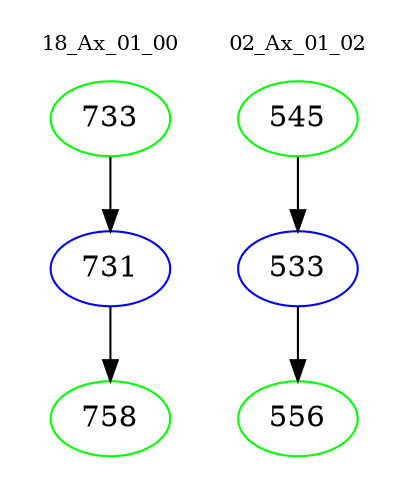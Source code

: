 digraph{
subgraph cluster_0 {
color = white
label = "18_Ax_01_00";
fontsize=10;
T0_733 [label="733", color="green"]
T0_733 -> T0_731 [color="black"]
T0_731 [label="731", color="blue"]
T0_731 -> T0_758 [color="black"]
T0_758 [label="758", color="green"]
}
subgraph cluster_1 {
color = white
label = "02_Ax_01_02";
fontsize=10;
T1_545 [label="545", color="green"]
T1_545 -> T1_533 [color="black"]
T1_533 [label="533", color="blue"]
T1_533 -> T1_556 [color="black"]
T1_556 [label="556", color="green"]
}
}
